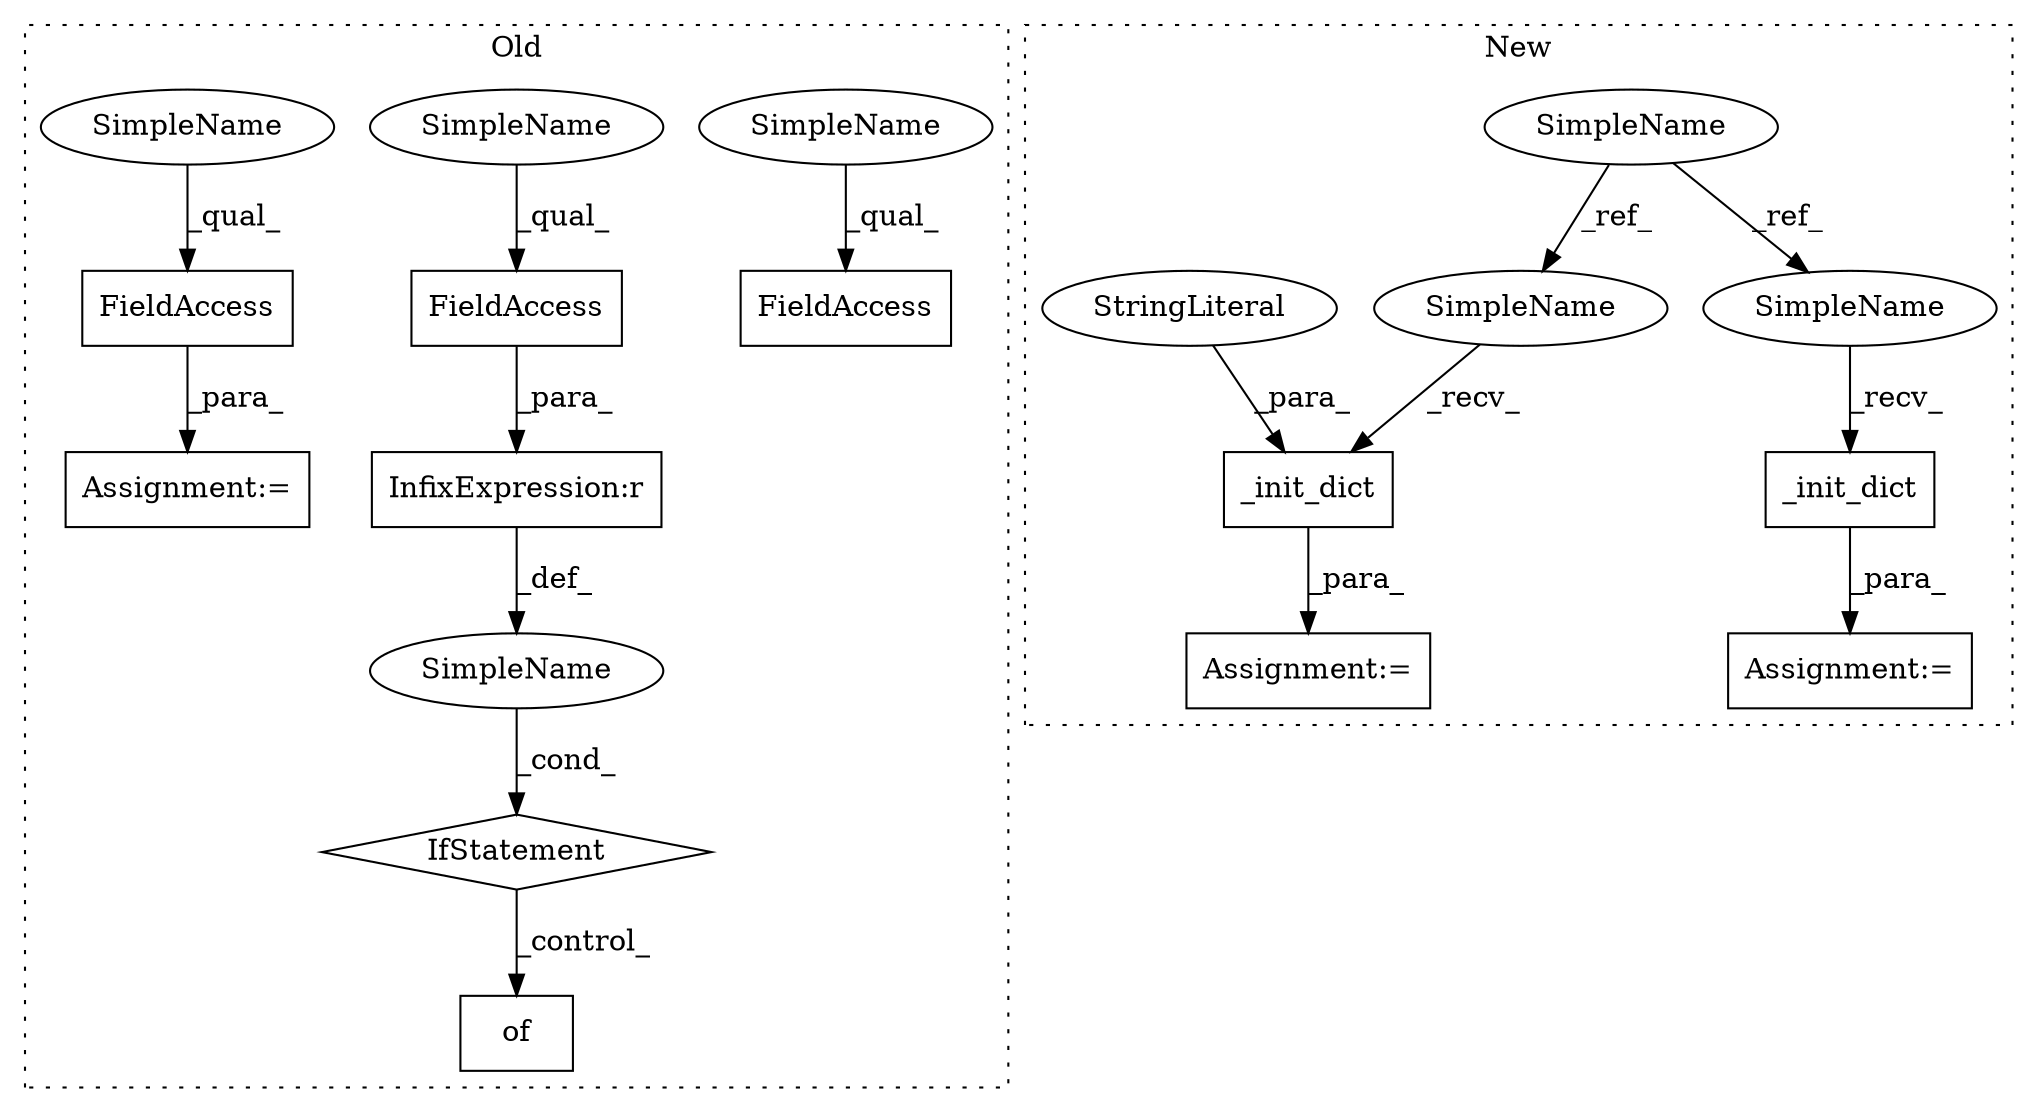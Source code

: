 digraph G {
subgraph cluster0 {
1 [label="of" a="32" s="4092" l="4" shape="box"];
3 [label="InfixExpression:r" a="27" s="4041" l="4" shape="box"];
4 [label="FieldAccess" a="22" s="4009" l="32" shape="box"];
6 [label="FieldAccess" a="22" s="3964" l="25" shape="box"];
7 [label="SimpleName" a="42" s="" l="" shape="ellipse"];
8 [label="IfStatement" a="25" s="4050" l="3" shape="diamond"];
9 [label="FieldAccess" a="22" s="4053" l="32" shape="box"];
14 [label="Assignment:=" a="7" s="3963" l="1" shape="box"];
17 [label="SimpleName" a="42" s="4053" l="4" shape="ellipse"];
18 [label="SimpleName" a="42" s="4009" l="4" shape="ellipse"];
19 [label="SimpleName" a="42" s="3964" l="4" shape="ellipse"];
label = "Old";
style="dotted";
}
subgraph cluster1 {
2 [label="_init_dict" a="32" s="3961,3994" l="11,1" shape="box"];
5 [label="SimpleName" a="42" s="3905" l="4" shape="ellipse"];
10 [label="_init_dict" a="32" s="4018" l="12" shape="box"];
11 [label="StringLiteral" a="45" s="3972" l="22" shape="ellipse"];
12 [label="Assignment:=" a="7" s="4012" l="1" shape="box"];
13 [label="Assignment:=" a="7" s="3955" l="1" shape="box"];
15 [label="SimpleName" a="42" s="3956" l="4" shape="ellipse"];
16 [label="SimpleName" a="42" s="4013" l="4" shape="ellipse"];
label = "New";
style="dotted";
}
2 -> 13 [label="_para_"];
3 -> 7 [label="_def_"];
4 -> 3 [label="_para_"];
5 -> 16 [label="_ref_"];
5 -> 15 [label="_ref_"];
6 -> 14 [label="_para_"];
7 -> 8 [label="_cond_"];
8 -> 1 [label="_control_"];
10 -> 12 [label="_para_"];
11 -> 2 [label="_para_"];
15 -> 2 [label="_recv_"];
16 -> 10 [label="_recv_"];
17 -> 9 [label="_qual_"];
18 -> 4 [label="_qual_"];
19 -> 6 [label="_qual_"];
}